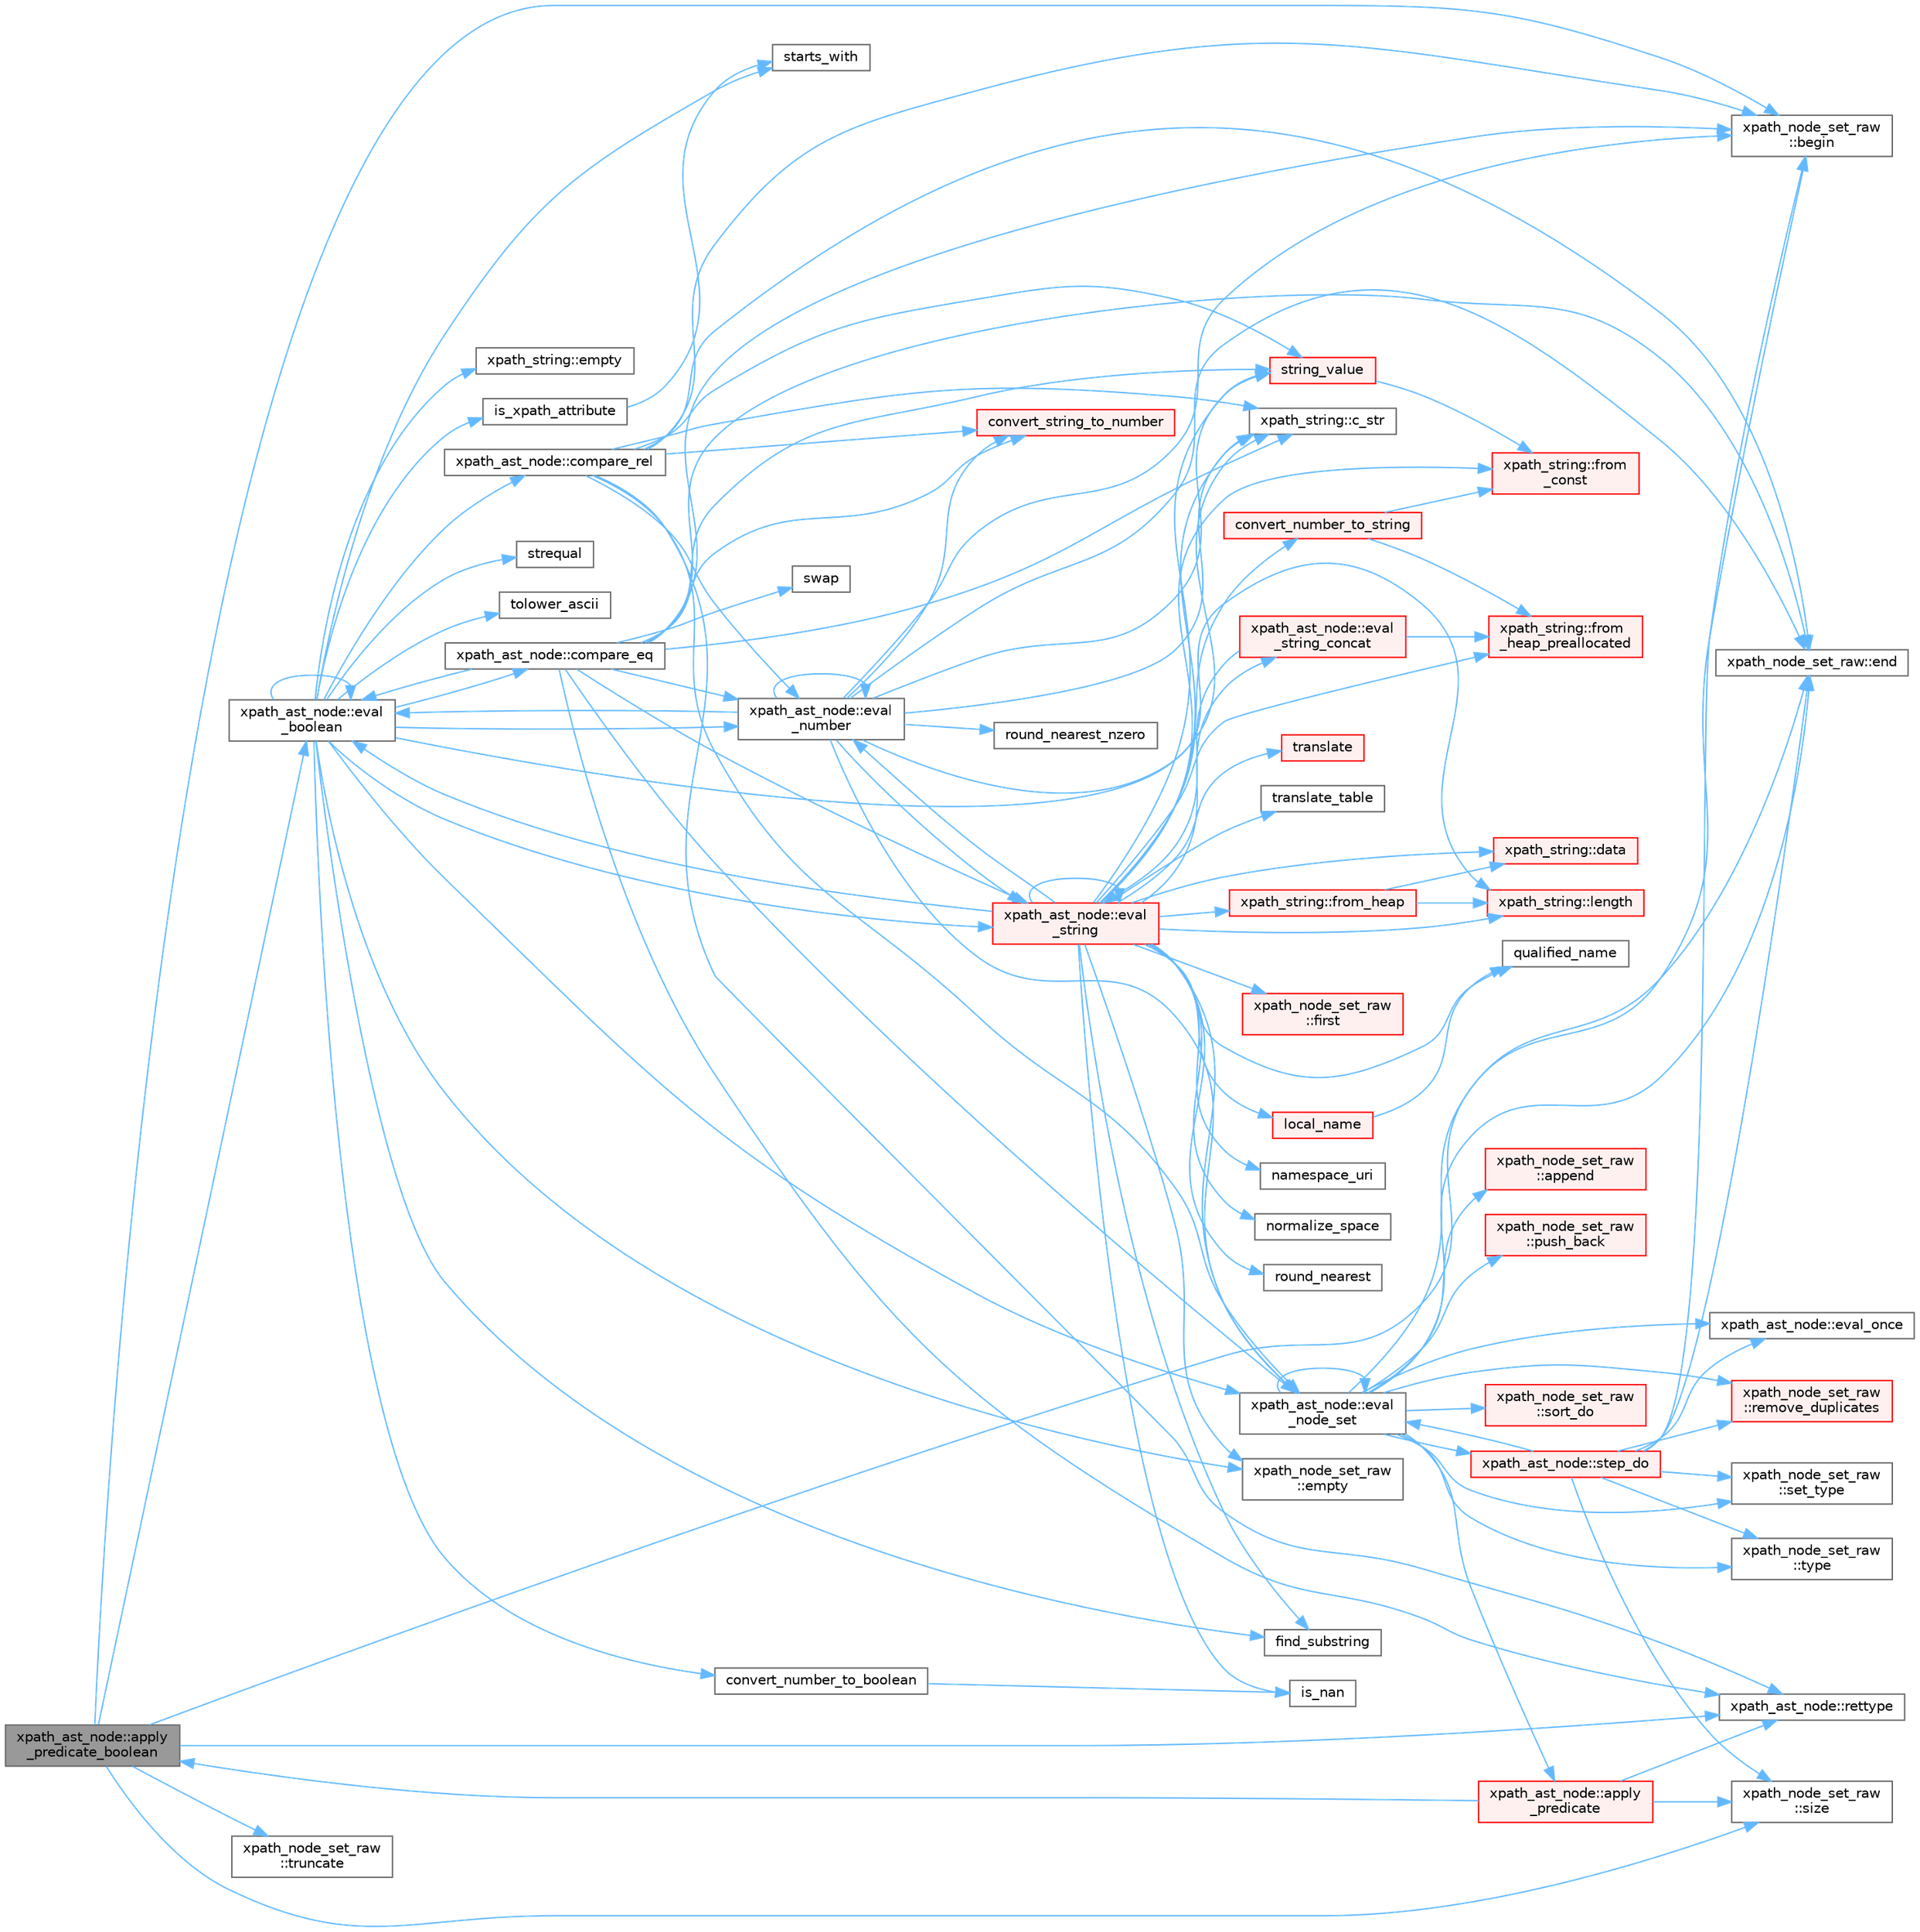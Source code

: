 digraph "xpath_ast_node::apply_predicate_boolean"
{
 // INTERACTIVE_SVG=YES
 // LATEX_PDF_SIZE
  bgcolor="transparent";
  edge [fontname=Helvetica,fontsize=10,labelfontname=Helvetica,labelfontsize=10];
  node [fontname=Helvetica,fontsize=10,shape=box,height=0.2,width=0.4];
  rankdir="LR";
  Node1 [id="Node000001",label="xpath_ast_node::apply\l_predicate_boolean",height=0.2,width=0.4,color="gray40", fillcolor="grey60", style="filled", fontcolor="black",tooltip=" "];
  Node1 -> Node2 [id="edge1_Node000001_Node000002",color="steelblue1",style="solid",tooltip=" "];
  Node2 [id="Node000002",label="xpath_node_set_raw\l::begin",height=0.2,width=0.4,color="grey40", fillcolor="white", style="filled",URL="$d1/daf/classxpath__node__set__raw.html#aa7b27af5bb0611715e24d52788a6360d",tooltip=" "];
  Node1 -> Node3 [id="edge2_Node000001_Node000003",color="steelblue1",style="solid",tooltip=" "];
  Node3 [id="Node000003",label="xpath_node_set_raw::end",height=0.2,width=0.4,color="grey40", fillcolor="white", style="filled",URL="$d1/daf/classxpath__node__set__raw.html#a57ee6a2ace876f3d0ad51748be66e684",tooltip=" "];
  Node1 -> Node4 [id="edge3_Node000001_Node000004",color="steelblue1",style="solid",tooltip=" "];
  Node4 [id="Node000004",label="xpath_ast_node::eval\l_boolean",height=0.2,width=0.4,color="grey40", fillcolor="white", style="filled",URL="$d3/dc5/classxpath__ast__node.html#ab7f965a92023bc2704b8e6fd9f3d7c14",tooltip=" "];
  Node4 -> Node5 [id="edge4_Node000004_Node000005",color="steelblue1",style="solid",tooltip=" "];
  Node5 [id="Node000005",label="xpath_string::c_str",height=0.2,width=0.4,color="grey40", fillcolor="white", style="filled",URL="$dd/d5c/classxpath__string.html#af69f5c575cfd3de179cac76a1b0b5c9e",tooltip=" "];
  Node4 -> Node6 [id="edge5_Node000004_Node000006",color="steelblue1",style="solid",tooltip=" "];
  Node6 [id="Node000006",label="xpath_ast_node::compare_eq",height=0.2,width=0.4,color="grey40", fillcolor="white", style="filled",URL="$d3/dc5/classxpath__ast__node.html#a98dd7f6e67fe2c56c63056eed835d6a4",tooltip=" "];
  Node6 -> Node2 [id="edge6_Node000006_Node000002",color="steelblue1",style="solid",tooltip=" "];
  Node6 -> Node5 [id="edge7_Node000006_Node000005",color="steelblue1",style="solid",tooltip=" "];
  Node6 -> Node7 [id="edge8_Node000006_Node000007",color="steelblue1",style="solid",tooltip=" "];
  Node7 [id="Node000007",label="convert_string_to_number",height=0.2,width=0.4,color="red", fillcolor="#FFF0F0", style="filled",URL="$db/d20/pugixml_8cpp.html#ac5908a6e73e3b0c5b4ab667a42f413f9",tooltip=" "];
  Node6 -> Node3 [id="edge9_Node000006_Node000003",color="steelblue1",style="solid",tooltip=" "];
  Node6 -> Node4 [id="edge10_Node000006_Node000004",color="steelblue1",style="solid",tooltip=" "];
  Node6 -> Node10 [id="edge11_Node000006_Node000010",color="steelblue1",style="solid",tooltip=" "];
  Node10 [id="Node000010",label="xpath_ast_node::eval\l_node_set",height=0.2,width=0.4,color="grey40", fillcolor="white", style="filled",URL="$d3/dc5/classxpath__ast__node.html#a68cace396dd4eeae67ecfcd34a3a8285",tooltip=" "];
  Node10 -> Node11 [id="edge12_Node000010_Node000011",color="steelblue1",style="solid",tooltip=" "];
  Node11 [id="Node000011",label="xpath_node_set_raw\l::append",height=0.2,width=0.4,color="red", fillcolor="#FFF0F0", style="filled",URL="$d1/daf/classxpath__node__set__raw.html#a0c02728de3d895a2d12df9666d60e414",tooltip=" "];
  Node10 -> Node14 [id="edge13_Node000010_Node000014",color="steelblue1",style="solid",tooltip=" "];
  Node14 [id="Node000014",label="xpath_ast_node::apply\l_predicate",height=0.2,width=0.4,color="red", fillcolor="#FFF0F0", style="filled",URL="$d3/dc5/classxpath__ast__node.html#a7e35f265c9e0712a16e1d8a9db4c7672",tooltip=" "];
  Node14 -> Node1 [id="edge14_Node000014_Node000001",color="steelblue1",style="solid",tooltip=" "];
  Node14 -> Node49 [id="edge15_Node000014_Node000049",color="steelblue1",style="solid",tooltip=" "];
  Node49 [id="Node000049",label="xpath_ast_node::rettype",height=0.2,width=0.4,color="grey40", fillcolor="white", style="filled",URL="$d3/dc5/classxpath__ast__node.html#a2c12e34a46db2a3d0052f9f38bcf1bb6",tooltip=" "];
  Node14 -> Node50 [id="edge16_Node000014_Node000050",color="steelblue1",style="solid",tooltip=" "];
  Node50 [id="Node000050",label="xpath_node_set_raw\l::size",height=0.2,width=0.4,color="grey40", fillcolor="white", style="filled",URL="$d1/daf/classxpath__node__set__raw.html#a1e790772073ddeafd7fe93464acb1156",tooltip=" "];
  Node10 -> Node2 [id="edge17_Node000010_Node000002",color="steelblue1",style="solid",tooltip=" "];
  Node10 -> Node3 [id="edge18_Node000010_Node000003",color="steelblue1",style="solid",tooltip=" "];
  Node10 -> Node10 [id="edge19_Node000010_Node000010",color="steelblue1",style="solid",tooltip=" "];
  Node10 -> Node53 [id="edge20_Node000010_Node000053",color="steelblue1",style="solid",tooltip=" "];
  Node53 [id="Node000053",label="xpath_ast_node::eval_once",height=0.2,width=0.4,color="grey40", fillcolor="white", style="filled",URL="$d3/dc5/classxpath__ast__node.html#a35ad012fc33cf3dc51468a67c04aac54",tooltip=" "];
  Node10 -> Node54 [id="edge21_Node000010_Node000054",color="steelblue1",style="solid",tooltip=" "];
  Node54 [id="Node000054",label="xpath_node_set_raw\l::push_back",height=0.2,width=0.4,color="red", fillcolor="#FFF0F0", style="filled",URL="$d1/daf/classxpath__node__set__raw.html#a676ec123e5be874869c78ff5c43ae9c2",tooltip=" "];
  Node10 -> Node56 [id="edge22_Node000010_Node000056",color="steelblue1",style="solid",tooltip=" "];
  Node56 [id="Node000056",label="xpath_node_set_raw\l::remove_duplicates",height=0.2,width=0.4,color="red", fillcolor="#FFF0F0", style="filled",URL="$d1/daf/classxpath__node__set__raw.html#af82da6fa8d42f9dff9c55e7b93d96e26",tooltip=" "];
  Node10 -> Node63 [id="edge23_Node000010_Node000063",color="steelblue1",style="solid",tooltip=" "];
  Node63 [id="Node000063",label="xpath_node_set_raw\l::set_type",height=0.2,width=0.4,color="grey40", fillcolor="white", style="filled",URL="$d1/daf/classxpath__node__set__raw.html#ae73780271d772967f78ddd7b9376cdab",tooltip=" "];
  Node10 -> Node64 [id="edge24_Node000010_Node000064",color="steelblue1",style="solid",tooltip=" "];
  Node64 [id="Node000064",label="xpath_node_set_raw\l::sort_do",height=0.2,width=0.4,color="red", fillcolor="#FFF0F0", style="filled",URL="$d1/daf/classxpath__node__set__raw.html#a5e46ee306afc24ea83f6c1181bba3600",tooltip=" "];
  Node10 -> Node68 [id="edge25_Node000010_Node000068",color="steelblue1",style="solid",tooltip=" "];
  Node68 [id="Node000068",label="xpath_ast_node::step_do",height=0.2,width=0.4,color="red", fillcolor="#FFF0F0", style="filled",URL="$d3/dc5/classxpath__ast__node.html#a3258c05ab9aaa78e154d2ff63fe56906",tooltip=" "];
  Node68 -> Node2 [id="edge26_Node000068_Node000002",color="steelblue1",style="solid",tooltip=" "];
  Node68 -> Node3 [id="edge27_Node000068_Node000003",color="steelblue1",style="solid",tooltip=" "];
  Node68 -> Node10 [id="edge28_Node000068_Node000010",color="steelblue1",style="solid",tooltip=" "];
  Node68 -> Node53 [id="edge29_Node000068_Node000053",color="steelblue1",style="solid",tooltip=" "];
  Node68 -> Node56 [id="edge30_Node000068_Node000056",color="steelblue1",style="solid",tooltip=" "];
  Node68 -> Node63 [id="edge31_Node000068_Node000063",color="steelblue1",style="solid",tooltip=" "];
  Node68 -> Node50 [id="edge32_Node000068_Node000050",color="steelblue1",style="solid",tooltip=" "];
  Node68 -> Node70 [id="edge33_Node000068_Node000070",color="steelblue1",style="solid",tooltip=" "];
  Node70 [id="Node000070",label="xpath_node_set_raw\l::type",height=0.2,width=0.4,color="grey40", fillcolor="white", style="filled",URL="$d1/daf/classxpath__node__set__raw.html#a40f85691234070adc233cc2eac980fbf",tooltip=" "];
  Node10 -> Node70 [id="edge34_Node000010_Node000070",color="steelblue1",style="solid",tooltip=" "];
  Node6 -> Node16 [id="edge35_Node000006_Node000016",color="steelblue1",style="solid",tooltip=" "];
  Node16 [id="Node000016",label="xpath_ast_node::eval\l_number",height=0.2,width=0.4,color="grey40", fillcolor="white", style="filled",URL="$d3/dc5/classxpath__ast__node.html#a92dd7048e28d486bc7f382d1fc6f1de6",tooltip=" "];
  Node16 -> Node2 [id="edge36_Node000016_Node000002",color="steelblue1",style="solid",tooltip=" "];
  Node16 -> Node5 [id="edge37_Node000016_Node000005",color="steelblue1",style="solid",tooltip=" "];
  Node16 -> Node7 [id="edge38_Node000016_Node000007",color="steelblue1",style="solid",tooltip=" "];
  Node16 -> Node3 [id="edge39_Node000016_Node000003",color="steelblue1",style="solid",tooltip=" "];
  Node16 -> Node4 [id="edge40_Node000016_Node000004",color="steelblue1",style="solid",tooltip=" "];
  Node16 -> Node10 [id="edge41_Node000016_Node000010",color="steelblue1",style="solid",tooltip=" "];
  Node16 -> Node16 [id="edge42_Node000016_Node000016",color="steelblue1",style="solid",tooltip=" "];
  Node16 -> Node17 [id="edge43_Node000016_Node000017",color="steelblue1",style="solid",tooltip=" "];
  Node17 [id="Node000017",label="xpath_ast_node::eval\l_string",height=0.2,width=0.4,color="red", fillcolor="#FFF0F0", style="filled",URL="$d3/dc5/classxpath__ast__node.html#a6b675237a590548b68d0e0b97518b6df",tooltip=" "];
  Node17 -> Node5 [id="edge44_Node000017_Node000005",color="steelblue1",style="solid",tooltip=" "];
  Node17 -> Node18 [id="edge45_Node000017_Node000018",color="steelblue1",style="solid",tooltip=" "];
  Node18 [id="Node000018",label="convert_number_to_string",height=0.2,width=0.4,color="red", fillcolor="#FFF0F0", style="filled",URL="$db/d20/pugixml_8cpp.html#a26ed30b05a22acb22dc6eed1cefc7570",tooltip=" "];
  Node18 -> Node22 [id="edge46_Node000018_Node000022",color="steelblue1",style="solid",tooltip=" "];
  Node22 [id="Node000022",label="xpath_string::from\l_const",height=0.2,width=0.4,color="red", fillcolor="#FFF0F0", style="filled",URL="$dd/d5c/classxpath__string.html#a6dce01c6b3a949c3c4c886e6be44931e",tooltip=" "];
  Node18 -> Node24 [id="edge47_Node000018_Node000024",color="steelblue1",style="solid",tooltip=" "];
  Node24 [id="Node000024",label="xpath_string::from\l_heap_preallocated",height=0.2,width=0.4,color="red", fillcolor="#FFF0F0", style="filled",URL="$dd/d5c/classxpath__string.html#a37e13c2dc384cac842cee3870e9e9e23",tooltip=" "];
  Node17 -> Node25 [id="edge48_Node000017_Node000025",color="steelblue1",style="solid",tooltip=" "];
  Node25 [id="Node000025",label="xpath_string::data",height=0.2,width=0.4,color="red", fillcolor="#FFF0F0", style="filled",URL="$dd/d5c/classxpath__string.html#abe89ae1270e25022aa8ccc332f5afbb3",tooltip=" "];
  Node17 -> Node29 [id="edge49_Node000017_Node000029",color="steelblue1",style="solid",tooltip=" "];
  Node29 [id="Node000029",label="xpath_node_set_raw\l::empty",height=0.2,width=0.4,color="grey40", fillcolor="white", style="filled",URL="$d1/daf/classxpath__node__set__raw.html#a95e517f4bb3d9d79f2f0a4c6c0ce42e5",tooltip=" "];
  Node17 -> Node4 [id="edge50_Node000017_Node000004",color="steelblue1",style="solid",tooltip=" "];
  Node17 -> Node10 [id="edge51_Node000017_Node000010",color="steelblue1",style="solid",tooltip=" "];
  Node17 -> Node16 [id="edge52_Node000017_Node000016",color="steelblue1",style="solid",tooltip=" "];
  Node17 -> Node17 [id="edge53_Node000017_Node000017",color="steelblue1",style="solid",tooltip=" "];
  Node17 -> Node30 [id="edge54_Node000017_Node000030",color="steelblue1",style="solid",tooltip=" "];
  Node30 [id="Node000030",label="xpath_ast_node::eval\l_string_concat",height=0.2,width=0.4,color="red", fillcolor="#FFF0F0", style="filled",URL="$d3/dc5/classxpath__ast__node.html#aaf931a091af0fb91c25e90b205363b4e",tooltip=" "];
  Node30 -> Node17 [id="edge55_Node000030_Node000017",color="steelblue1",style="solid",tooltip=" "];
  Node30 -> Node24 [id="edge56_Node000030_Node000024",color="steelblue1",style="solid",tooltip=" "];
  Node17 -> Node31 [id="edge57_Node000017_Node000031",color="steelblue1",style="solid",tooltip=" "];
  Node31 [id="Node000031",label="find_substring",height=0.2,width=0.4,color="grey40", fillcolor="white", style="filled",URL="$db/d20/pugixml_8cpp.html#abbaaa369216b4de5fac2d475d6a78c62",tooltip=" "];
  Node17 -> Node32 [id="edge58_Node000017_Node000032",color="steelblue1",style="solid",tooltip=" "];
  Node32 [id="Node000032",label="xpath_node_set_raw\l::first",height=0.2,width=0.4,color="red", fillcolor="#FFF0F0", style="filled",URL="$d1/daf/classxpath__node__set__raw.html#a8d937c8fa5c9001a6e40e861686aa5b4",tooltip=" "];
  Node17 -> Node22 [id="edge59_Node000017_Node000022",color="steelblue1",style="solid",tooltip=" "];
  Node17 -> Node35 [id="edge60_Node000017_Node000035",color="steelblue1",style="solid",tooltip=" "];
  Node35 [id="Node000035",label="xpath_string::from_heap",height=0.2,width=0.4,color="red", fillcolor="#FFF0F0", style="filled",URL="$dd/d5c/classxpath__string.html#aaf1229b7a7ae918b41bf995df16c8896",tooltip=" "];
  Node35 -> Node25 [id="edge61_Node000035_Node000025",color="steelblue1",style="solid",tooltip=" "];
  Node35 -> Node27 [id="edge62_Node000035_Node000027",color="steelblue1",style="solid",tooltip=" "];
  Node27 [id="Node000027",label="xpath_string::length",height=0.2,width=0.4,color="red", fillcolor="#FFF0F0", style="filled",URL="$dd/d5c/classxpath__string.html#a8469bd7512df66adabd3f5144c4b2ef7",tooltip=" "];
  Node17 -> Node24 [id="edge63_Node000017_Node000024",color="steelblue1",style="solid",tooltip=" "];
  Node17 -> Node36 [id="edge64_Node000017_Node000036",color="steelblue1",style="solid",tooltip=" "];
  Node36 [id="Node000036",label="is_nan",height=0.2,width=0.4,color="grey40", fillcolor="white", style="filled",URL="$db/d20/pugixml_8cpp.html#ac5a4735a6c75f496aa9e2868216ad32e",tooltip=" "];
  Node17 -> Node27 [id="edge65_Node000017_Node000027",color="steelblue1",style="solid",tooltip=" "];
  Node17 -> Node37 [id="edge66_Node000017_Node000037",color="steelblue1",style="solid",tooltip=" "];
  Node37 [id="Node000037",label="local_name",height=0.2,width=0.4,color="red", fillcolor="#FFF0F0", style="filled",URL="$db/d20/pugixml_8cpp.html#aecaa1841b44b31e58c93000c94ff1b39",tooltip=" "];
  Node37 -> Node39 [id="edge67_Node000037_Node000039",color="steelblue1",style="solid",tooltip=" "];
  Node39 [id="Node000039",label="qualified_name",height=0.2,width=0.4,color="grey40", fillcolor="white", style="filled",URL="$db/d20/pugixml_8cpp.html#a13e2fb0f27fff16878680b71d405ac51",tooltip=" "];
  Node17 -> Node40 [id="edge68_Node000017_Node000040",color="steelblue1",style="solid",tooltip=" "];
  Node40 [id="Node000040",label="namespace_uri",height=0.2,width=0.4,color="grey40", fillcolor="white", style="filled",URL="$db/d20/pugixml_8cpp.html#a8b35807a06619c82ae523f4b86bbd916",tooltip=" "];
  Node17 -> Node41 [id="edge69_Node000017_Node000041",color="steelblue1",style="solid",tooltip=" "];
  Node41 [id="Node000041",label="normalize_space",height=0.2,width=0.4,color="grey40", fillcolor="white", style="filled",URL="$db/d20/pugixml_8cpp.html#a75e2d94ef5aa78a5a208687a3d1bcc79",tooltip=" "];
  Node17 -> Node39 [id="edge70_Node000017_Node000039",color="steelblue1",style="solid",tooltip=" "];
  Node17 -> Node42 [id="edge71_Node000017_Node000042",color="steelblue1",style="solid",tooltip=" "];
  Node42 [id="Node000042",label="round_nearest",height=0.2,width=0.4,color="grey40", fillcolor="white", style="filled",URL="$db/d20/pugixml_8cpp.html#aaeb62784a181c44f2ee34c0172e00240",tooltip=" "];
  Node17 -> Node43 [id="edge72_Node000017_Node000043",color="steelblue1",style="solid",tooltip=" "];
  Node43 [id="Node000043",label="string_value",height=0.2,width=0.4,color="red", fillcolor="#FFF0F0", style="filled",URL="$db/d20/pugixml_8cpp.html#a7983b03f2dd06eb98951cd2dde03cd87",tooltip=" "];
  Node43 -> Node22 [id="edge73_Node000043_Node000022",color="steelblue1",style="solid",tooltip=" "];
  Node17 -> Node45 [id="edge74_Node000017_Node000045",color="steelblue1",style="solid",tooltip=" "];
  Node45 [id="Node000045",label="translate",height=0.2,width=0.4,color="red", fillcolor="#FFF0F0", style="filled",URL="$db/d20/pugixml_8cpp.html#aaec5bda5a23aae7b0798075d099018c2",tooltip=" "];
  Node17 -> Node46 [id="edge75_Node000017_Node000046",color="steelblue1",style="solid",tooltip=" "];
  Node46 [id="Node000046",label="translate_table",height=0.2,width=0.4,color="grey40", fillcolor="white", style="filled",URL="$db/d20/pugixml_8cpp.html#a976eea49b49c8c4e99c4ca67220ba9ff",tooltip=" "];
  Node16 -> Node27 [id="edge76_Node000016_Node000027",color="steelblue1",style="solid",tooltip=" "];
  Node16 -> Node48 [id="edge77_Node000016_Node000048",color="steelblue1",style="solid",tooltip=" "];
  Node48 [id="Node000048",label="round_nearest_nzero",height=0.2,width=0.4,color="grey40", fillcolor="white", style="filled",URL="$db/d20/pugixml_8cpp.html#a08148576c17009ae574e2fc8cd3d17a9",tooltip=" "];
  Node16 -> Node43 [id="edge78_Node000016_Node000043",color="steelblue1",style="solid",tooltip=" "];
  Node6 -> Node17 [id="edge79_Node000006_Node000017",color="steelblue1",style="solid",tooltip=" "];
  Node6 -> Node49 [id="edge80_Node000006_Node000049",color="steelblue1",style="solid",tooltip=" "];
  Node6 -> Node43 [id="edge81_Node000006_Node000043",color="steelblue1",style="solid",tooltip=" "];
  Node6 -> Node60 [id="edge82_Node000006_Node000060",color="steelblue1",style="solid",tooltip=" "];
  Node60 [id="Node000060",label="swap",height=0.2,width=0.4,color="grey40", fillcolor="white", style="filled",URL="$db/d20/pugixml_8cpp.html#aab8f818e90a34b18c1da140588eca88d",tooltip=" "];
  Node4 -> Node77 [id="edge83_Node000004_Node000077",color="steelblue1",style="solid",tooltip=" "];
  Node77 [id="Node000077",label="xpath_ast_node::compare_rel",height=0.2,width=0.4,color="grey40", fillcolor="white", style="filled",URL="$d3/dc5/classxpath__ast__node.html#abb6e4c529276eaf882233dbb6e04e111",tooltip=" "];
  Node77 -> Node2 [id="edge84_Node000077_Node000002",color="steelblue1",style="solid",tooltip=" "];
  Node77 -> Node5 [id="edge85_Node000077_Node000005",color="steelblue1",style="solid",tooltip=" "];
  Node77 -> Node7 [id="edge86_Node000077_Node000007",color="steelblue1",style="solid",tooltip=" "];
  Node77 -> Node3 [id="edge87_Node000077_Node000003",color="steelblue1",style="solid",tooltip=" "];
  Node77 -> Node10 [id="edge88_Node000077_Node000010",color="steelblue1",style="solid",tooltip=" "];
  Node77 -> Node16 [id="edge89_Node000077_Node000016",color="steelblue1",style="solid",tooltip=" "];
  Node77 -> Node49 [id="edge90_Node000077_Node000049",color="steelblue1",style="solid",tooltip=" "];
  Node77 -> Node43 [id="edge91_Node000077_Node000043",color="steelblue1",style="solid",tooltip=" "];
  Node4 -> Node78 [id="edge92_Node000004_Node000078",color="steelblue1",style="solid",tooltip=" "];
  Node78 [id="Node000078",label="convert_number_to_boolean",height=0.2,width=0.4,color="grey40", fillcolor="white", style="filled",URL="$db/d20/pugixml_8cpp.html#a15ed2feda8a764a64c49b203e093d996",tooltip=" "];
  Node78 -> Node36 [id="edge93_Node000078_Node000036",color="steelblue1",style="solid",tooltip=" "];
  Node4 -> Node29 [id="edge94_Node000004_Node000029",color="steelblue1",style="solid",tooltip=" "];
  Node4 -> Node79 [id="edge95_Node000004_Node000079",color="steelblue1",style="solid",tooltip=" "];
  Node79 [id="Node000079",label="xpath_string::empty",height=0.2,width=0.4,color="grey40", fillcolor="white", style="filled",URL="$dd/d5c/classxpath__string.html#a46087349c9a2d297ea127018949bc012",tooltip=" "];
  Node4 -> Node4 [id="edge96_Node000004_Node000004",color="steelblue1",style="solid",tooltip=" "];
  Node4 -> Node10 [id="edge97_Node000004_Node000010",color="steelblue1",style="solid",tooltip=" "];
  Node4 -> Node16 [id="edge98_Node000004_Node000016",color="steelblue1",style="solid",tooltip=" "];
  Node4 -> Node17 [id="edge99_Node000004_Node000017",color="steelblue1",style="solid",tooltip=" "];
  Node4 -> Node31 [id="edge100_Node000004_Node000031",color="steelblue1",style="solid",tooltip=" "];
  Node4 -> Node74 [id="edge101_Node000004_Node000074",color="steelblue1",style="solid",tooltip=" "];
  Node74 [id="Node000074",label="is_xpath_attribute",height=0.2,width=0.4,color="grey40", fillcolor="white", style="filled",URL="$db/d20/pugixml_8cpp.html#a63041941bf2b704523fead76b505d418",tooltip=" "];
  Node74 -> Node75 [id="edge102_Node000074_Node000075",color="steelblue1",style="solid",tooltip=" "];
  Node75 [id="Node000075",label="starts_with",height=0.2,width=0.4,color="grey40", fillcolor="white", style="filled",URL="$db/d20/pugixml_8cpp.html#a4ab3a20f90bd9a6d4d050b7438fe83e3",tooltip=" "];
  Node4 -> Node75 [id="edge103_Node000004_Node000075",color="steelblue1",style="solid",tooltip=" "];
  Node4 -> Node76 [id="edge104_Node000004_Node000076",color="steelblue1",style="solid",tooltip=" "];
  Node76 [id="Node000076",label="strequal",height=0.2,width=0.4,color="grey40", fillcolor="white", style="filled",URL="$db/d20/pugixml_8cpp.html#af682718c79fea7fc666a593dc70764c1",tooltip=" "];
  Node4 -> Node80 [id="edge105_Node000004_Node000080",color="steelblue1",style="solid",tooltip=" "];
  Node80 [id="Node000080",label="tolower_ascii",height=0.2,width=0.4,color="grey40", fillcolor="white", style="filled",URL="$db/d20/pugixml_8cpp.html#afeba7a7ade93e89bc9c83aa616ea7ad6",tooltip=" "];
  Node1 -> Node49 [id="edge106_Node000001_Node000049",color="steelblue1",style="solid",tooltip=" "];
  Node1 -> Node50 [id="edge107_Node000001_Node000050",color="steelblue1",style="solid",tooltip=" "];
  Node1 -> Node51 [id="edge108_Node000001_Node000051",color="steelblue1",style="solid",tooltip=" "];
  Node51 [id="Node000051",label="xpath_node_set_raw\l::truncate",height=0.2,width=0.4,color="grey40", fillcolor="white", style="filled",URL="$d1/daf/classxpath__node__set__raw.html#aba48d228f554065702f3e6d5059f701d",tooltip=" "];
}
